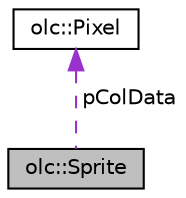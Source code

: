 digraph "olc::Sprite"
{
 // LATEX_PDF_SIZE
  edge [fontname="Helvetica",fontsize="10",labelfontname="Helvetica",labelfontsize="10"];
  node [fontname="Helvetica",fontsize="10",shape=record];
  Node1 [label="olc::Sprite",height=0.2,width=0.4,color="black", fillcolor="grey75", style="filled", fontcolor="black",tooltip=" "];
  Node2 -> Node1 [dir="back",color="darkorchid3",fontsize="10",style="dashed",label=" pColData" ,fontname="Helvetica"];
  Node2 [label="olc::Pixel",height=0.2,width=0.4,color="black", fillcolor="white", style="filled",URL="$structolc_1_1_pixel.html",tooltip=" "];
}
